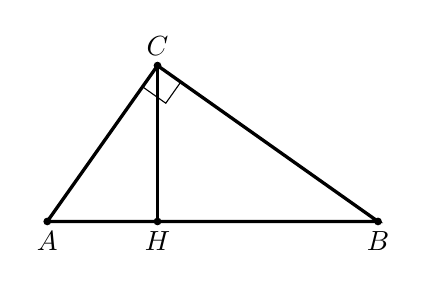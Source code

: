\begin{tikzpicture}[scale=0.7]
    
      \coordinate (A) at (-2,0);
     \coordinate (O) at (0,0);
      \coordinate (B) at (4,0);
      \coordinate (C) at (0,2*1.414);


      \draw[very thick] (A)--(B)--(C)--cycle;
      \draw[thick] (O)--(C);

       \node at (O) [below] {$H$};    
       \fill (O) circle (2pt);

       \node at (A) [below] {$A$};    
       \fill (A) circle (2pt);

       \node at (B) [below] {$B$};    
       \fill (B) circle (2pt);

       \node at (C) [above] {$C$};    
       \fill (C) circle (2pt);    

      \draw (0-0.25,2*1.414-0.4)--++(0.1*4,-0.1*2*1.414) -- ++(0.1*2*1.414,0.1*4) ;
  
\end{tikzpicture}
